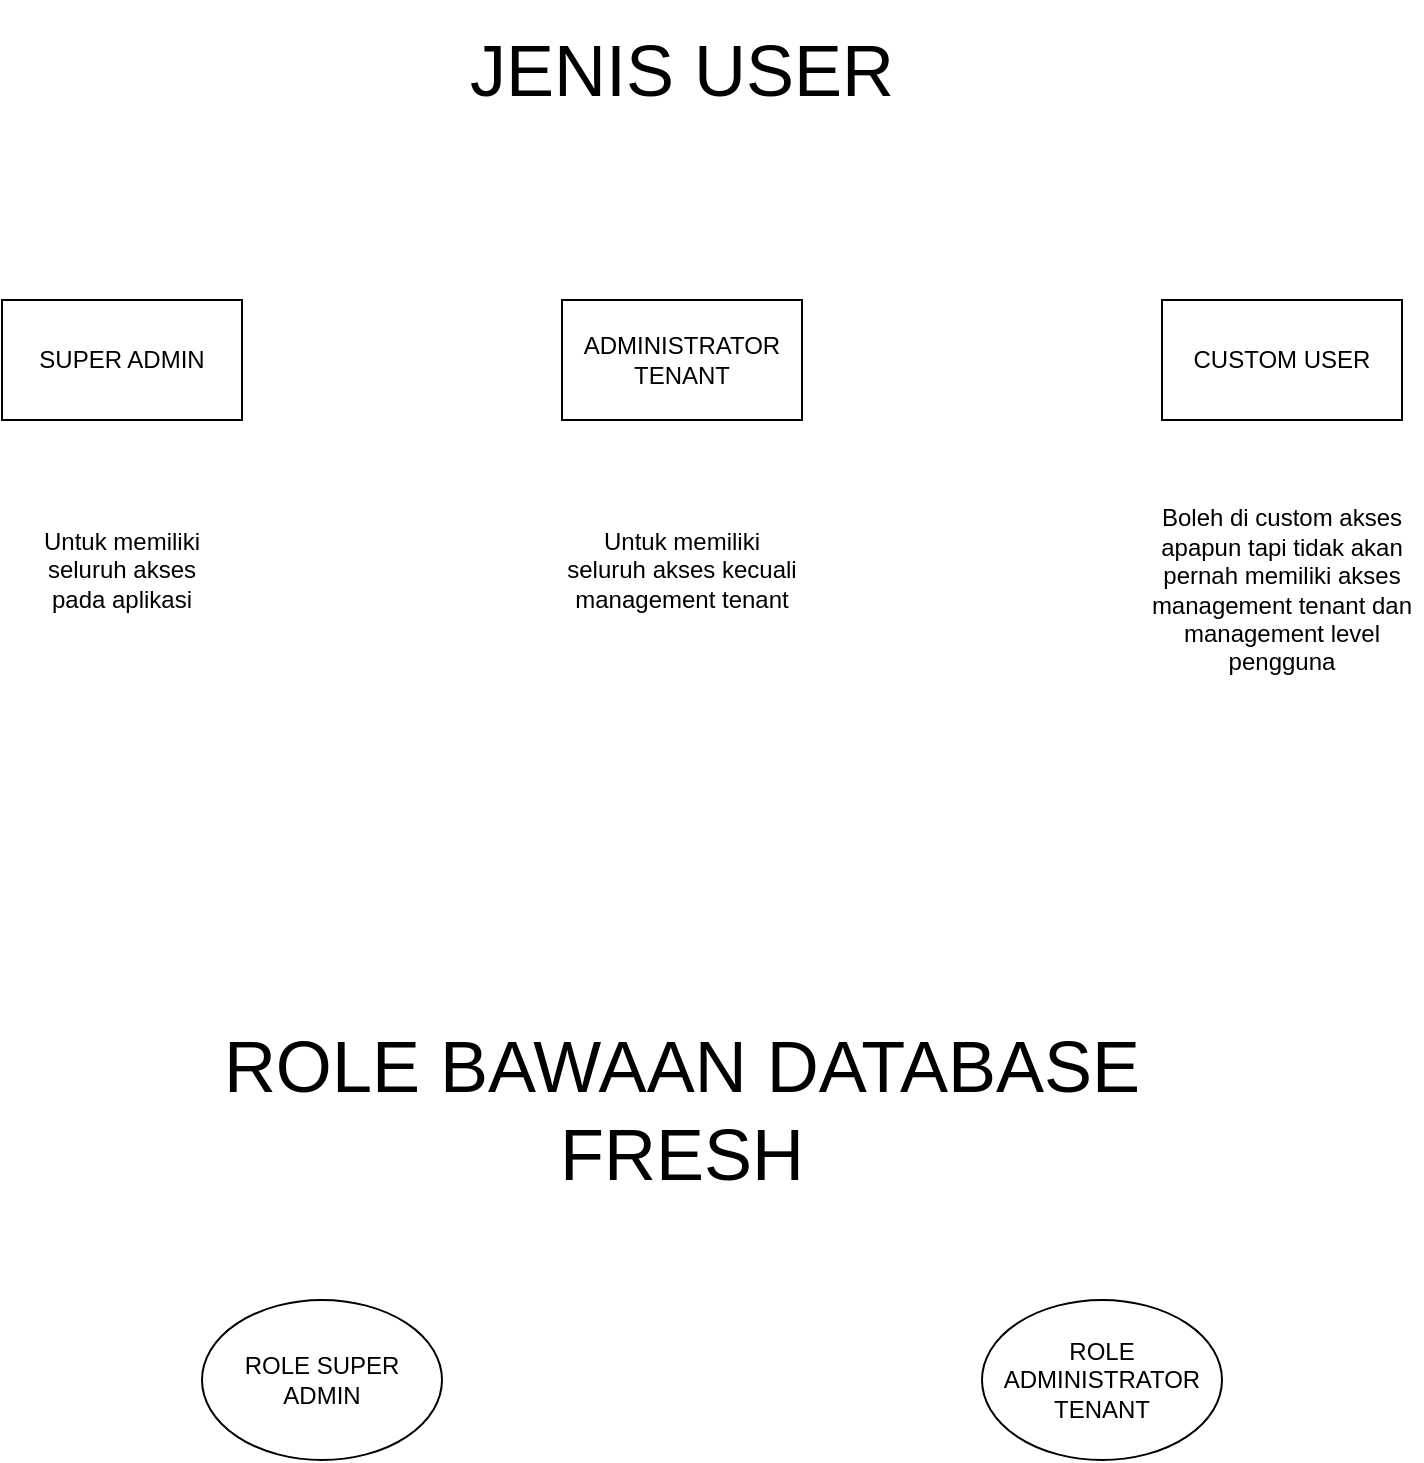 <mxfile version="28.0.7">
  <diagram name="Page-1" id="hbwrVl3ueQLO0jt4X5lI">
    <mxGraphModel dx="1034" dy="570" grid="1" gridSize="10" guides="1" tooltips="1" connect="1" arrows="1" fold="1" page="1" pageScale="1" pageWidth="850" pageHeight="1100" math="0" shadow="0">
      <root>
        <mxCell id="0" />
        <mxCell id="1" parent="0" />
        <mxCell id="XimXgIEPHGc9YV49jyJd-1" value="SUPER ADMIN" style="rounded=0;whiteSpace=wrap;html=1;" vertex="1" parent="1">
          <mxGeometry x="90" y="180" width="120" height="60" as="geometry" />
        </mxCell>
        <mxCell id="XimXgIEPHGc9YV49jyJd-2" value="ADMINISTRATOR TENANT" style="rounded=0;whiteSpace=wrap;html=1;" vertex="1" parent="1">
          <mxGeometry x="370" y="180" width="120" height="60" as="geometry" />
        </mxCell>
        <mxCell id="XimXgIEPHGc9YV49jyJd-3" value="CUSTOM USER" style="rounded=0;whiteSpace=wrap;html=1;" vertex="1" parent="1">
          <mxGeometry x="670" y="180" width="120" height="60" as="geometry" />
        </mxCell>
        <mxCell id="XimXgIEPHGc9YV49jyJd-4" value="Untuk memiliki seluruh akses pada aplikasi" style="text;html=1;align=center;verticalAlign=middle;whiteSpace=wrap;rounded=0;" vertex="1" parent="1">
          <mxGeometry x="105" y="270" width="90" height="90" as="geometry" />
        </mxCell>
        <mxCell id="XimXgIEPHGc9YV49jyJd-5" value="Untuk memiliki seluruh akses kecuali management tenant" style="text;html=1;align=center;verticalAlign=middle;whiteSpace=wrap;rounded=0;" vertex="1" parent="1">
          <mxGeometry x="370" y="305" width="120" height="20" as="geometry" />
        </mxCell>
        <mxCell id="XimXgIEPHGc9YV49jyJd-6" value="Boleh di custom akses apapun tapi tidak akan pernah memiliki akses management tenant dan management level pengguna" style="text;html=1;align=center;verticalAlign=middle;whiteSpace=wrap;rounded=0;" vertex="1" parent="1">
          <mxGeometry x="660" y="310" width="140" height="30" as="geometry" />
        </mxCell>
        <mxCell id="XimXgIEPHGc9YV49jyJd-7" value="&lt;font style=&quot;font-size: 36px;&quot;&gt;JENIS USER&lt;/font&gt;" style="text;html=1;align=center;verticalAlign=middle;whiteSpace=wrap;rounded=0;" vertex="1" parent="1">
          <mxGeometry x="320" y="30" width="220" height="70" as="geometry" />
        </mxCell>
        <mxCell id="XimXgIEPHGc9YV49jyJd-8" value="&lt;span style=&quot;font-size: 36px;&quot;&gt;ROLE BAWAAN DATABASE FRESH&lt;/span&gt;" style="text;html=1;align=center;verticalAlign=middle;whiteSpace=wrap;rounded=0;" vertex="1" parent="1">
          <mxGeometry x="190" y="550" width="480" height="70" as="geometry" />
        </mxCell>
        <mxCell id="XimXgIEPHGc9YV49jyJd-10" value="ROLE SUPER ADMIN" style="ellipse;whiteSpace=wrap;html=1;" vertex="1" parent="1">
          <mxGeometry x="190" y="680" width="120" height="80" as="geometry" />
        </mxCell>
        <mxCell id="XimXgIEPHGc9YV49jyJd-11" value="ROLE ADMINISTRATOR&lt;div&gt;TENANT&lt;/div&gt;" style="ellipse;whiteSpace=wrap;html=1;" vertex="1" parent="1">
          <mxGeometry x="580" y="680" width="120" height="80" as="geometry" />
        </mxCell>
      </root>
    </mxGraphModel>
  </diagram>
</mxfile>
